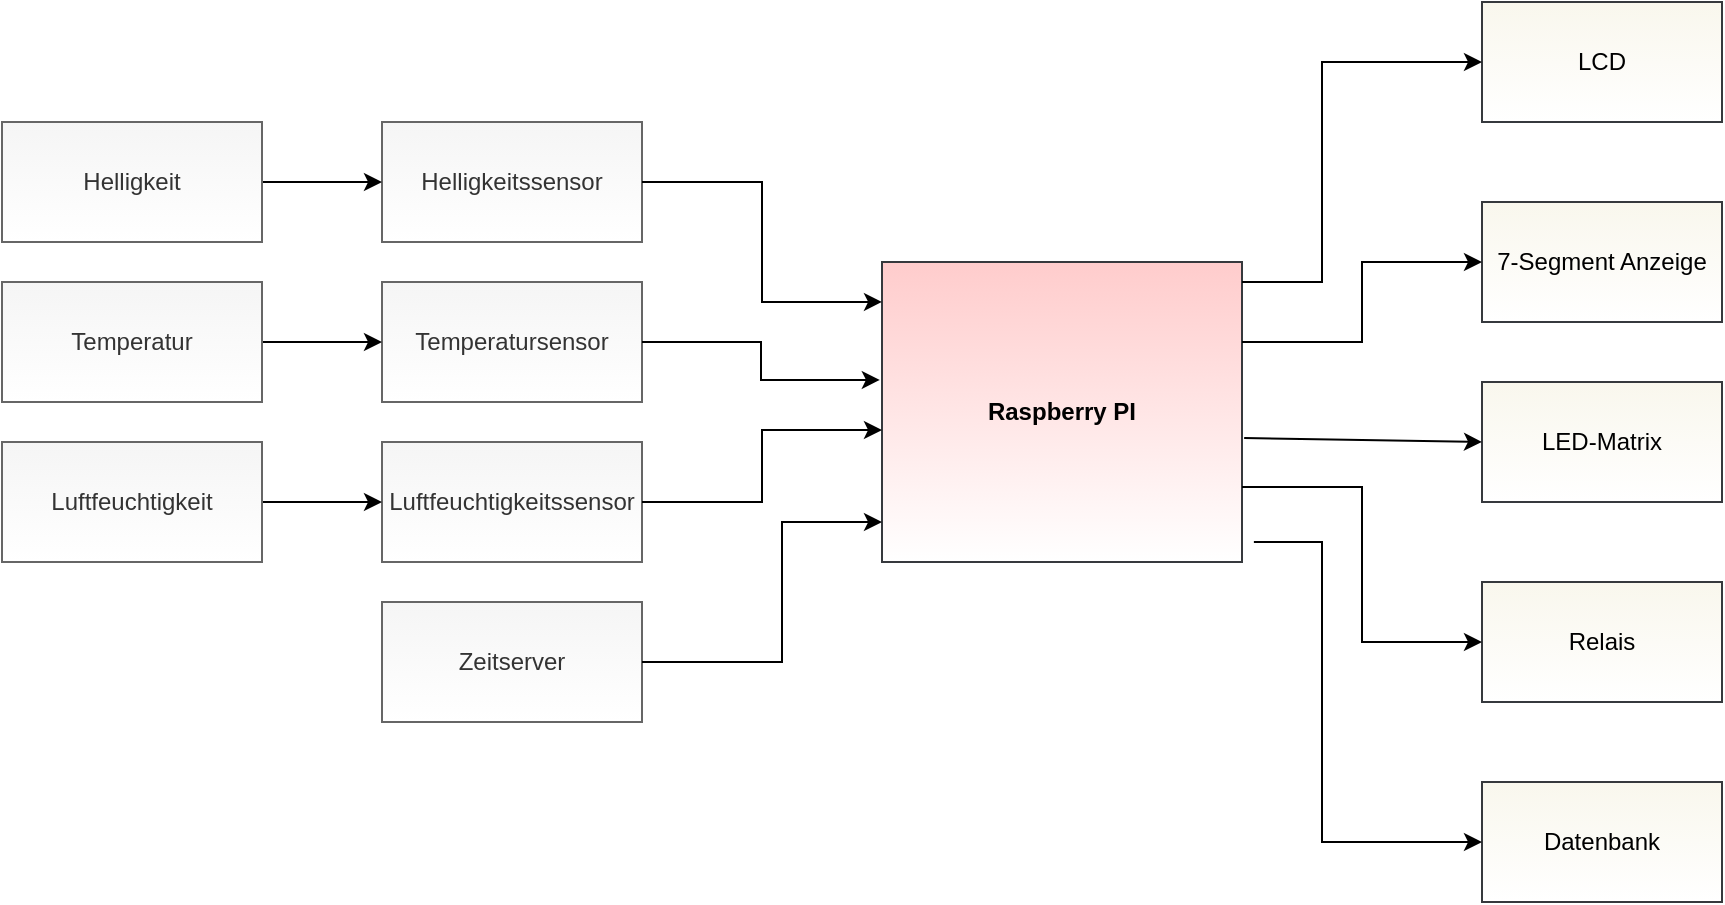 <mxfile version="22.0.8" type="device">
  <diagram id="C5RBs43oDa-KdzZeNtuy" name="Page-1">
    <mxGraphModel dx="2261" dy="805" grid="1" gridSize="10" guides="1" tooltips="1" connect="1" arrows="1" fold="1" page="1" pageScale="1" pageWidth="827" pageHeight="1169" math="0" shadow="0">
      <root>
        <mxCell id="WIyWlLk6GJQsqaUBKTNV-0" />
        <mxCell id="WIyWlLk6GJQsqaUBKTNV-1" parent="WIyWlLk6GJQsqaUBKTNV-0" />
        <mxCell id="HNn9GH4JrD6ueqEwaOVi-0" value="&lt;b&gt;Raspberry PI&lt;/b&gt;" style="rounded=0;whiteSpace=wrap;html=1;fillColor=#ffcccc;strokeColor=#36393d;gradientColor=#ffffff;" parent="WIyWlLk6GJQsqaUBKTNV-1" vertex="1">
          <mxGeometry x="300" y="290" width="180" height="150" as="geometry" />
        </mxCell>
        <mxCell id="HNn9GH4JrD6ueqEwaOVi-1" value="Helligkeitssensor" style="rounded=0;whiteSpace=wrap;html=1;fillColor=#f5f5f5;fontColor=#333333;strokeColor=#666666;gradientColor=#ffffff;" parent="WIyWlLk6GJQsqaUBKTNV-1" vertex="1">
          <mxGeometry x="50" y="220" width="130" height="60" as="geometry" />
        </mxCell>
        <mxCell id="HNn9GH4JrD6ueqEwaOVi-3" value="Zeitserver" style="rounded=0;whiteSpace=wrap;html=1;fillColor=#f5f5f5;fontColor=#333333;strokeColor=#666666;gradientColor=#ffffff;" parent="WIyWlLk6GJQsqaUBKTNV-1" vertex="1">
          <mxGeometry x="50" y="460" width="130" height="60" as="geometry" />
        </mxCell>
        <mxCell id="HNn9GH4JrD6ueqEwaOVi-4" value="Temperatursensor" style="rounded=0;whiteSpace=wrap;html=1;fillColor=#f5f5f5;fontColor=#333333;strokeColor=#666666;gradientColor=#ffffff;" parent="WIyWlLk6GJQsqaUBKTNV-1" vertex="1">
          <mxGeometry x="50" y="300" width="130" height="60" as="geometry" />
        </mxCell>
        <mxCell id="HNn9GH4JrD6ueqEwaOVi-5" value="Luftfeuchtigkeitssensor" style="rounded=0;whiteSpace=wrap;html=1;fillColor=#f5f5f5;fontColor=#333333;strokeColor=#666666;gradientColor=#ffffff;" parent="WIyWlLk6GJQsqaUBKTNV-1" vertex="1">
          <mxGeometry x="50" y="380" width="130" height="60" as="geometry" />
        </mxCell>
        <mxCell id="HNn9GH4JrD6ueqEwaOVi-6" value="Relais" style="rounded=0;whiteSpace=wrap;html=1;fillColor=#f9f7ed;strokeColor=#36393d;gradientColor=#ffffff;" parent="WIyWlLk6GJQsqaUBKTNV-1" vertex="1">
          <mxGeometry x="600" y="450" width="120" height="60" as="geometry" />
        </mxCell>
        <mxCell id="HNn9GH4JrD6ueqEwaOVi-7" value="LED-Matrix" style="rounded=0;whiteSpace=wrap;html=1;fillColor=#f9f7ed;strokeColor=#36393d;gradientColor=#ffffff;" parent="WIyWlLk6GJQsqaUBKTNV-1" vertex="1">
          <mxGeometry x="600" y="350" width="120" height="60" as="geometry" />
        </mxCell>
        <mxCell id="HNn9GH4JrD6ueqEwaOVi-8" value="7-Segment Anzeige" style="rounded=0;whiteSpace=wrap;html=1;fillColor=#f9f7ed;strokeColor=#36393d;gradientColor=#ffffff;" parent="WIyWlLk6GJQsqaUBKTNV-1" vertex="1">
          <mxGeometry x="600" y="260" width="120" height="60" as="geometry" />
        </mxCell>
        <mxCell id="HNn9GH4JrD6ueqEwaOVi-9" value="LCD" style="rounded=0;whiteSpace=wrap;html=1;fillColor=#f9f7ed;strokeColor=#36393d;gradientColor=#ffffff;" parent="WIyWlLk6GJQsqaUBKTNV-1" vertex="1">
          <mxGeometry x="600" y="160" width="120" height="60" as="geometry" />
        </mxCell>
        <mxCell id="HNn9GH4JrD6ueqEwaOVi-10" value="Datenbank" style="rounded=0;whiteSpace=wrap;html=1;fillColor=#f9f7ed;strokeColor=#36393d;gradientColor=#ffffff;" parent="WIyWlLk6GJQsqaUBKTNV-1" vertex="1">
          <mxGeometry x="600" y="550" width="120" height="60" as="geometry" />
        </mxCell>
        <mxCell id="tkN0BTCUTwU5VylGvaYK-5" value="" style="edgeStyle=elbowEdgeStyle;elbow=horizontal;endArrow=classic;html=1;rounded=0;entryX=0;entryY=0.867;entryDx=0;entryDy=0;entryPerimeter=0;exitX=1;exitY=0.5;exitDx=0;exitDy=0;" parent="WIyWlLk6GJQsqaUBKTNV-1" source="HNn9GH4JrD6ueqEwaOVi-3" target="HNn9GH4JrD6ueqEwaOVi-0" edge="1">
          <mxGeometry width="50" height="50" relative="1" as="geometry">
            <mxPoint x="190" y="490" as="sourcePoint" />
            <mxPoint x="240" y="440" as="targetPoint" />
            <Array as="points">
              <mxPoint x="250" y="450" />
            </Array>
          </mxGeometry>
        </mxCell>
        <mxCell id="tkN0BTCUTwU5VylGvaYK-6" value="" style="edgeStyle=elbowEdgeStyle;elbow=horizontal;endArrow=classic;html=1;rounded=0;" parent="WIyWlLk6GJQsqaUBKTNV-1" edge="1">
          <mxGeometry width="50" height="50" relative="1" as="geometry">
            <mxPoint x="180" y="410" as="sourcePoint" />
            <mxPoint x="300" y="374" as="targetPoint" />
          </mxGeometry>
        </mxCell>
        <mxCell id="tkN0BTCUTwU5VylGvaYK-8" value="" style="edgeStyle=elbowEdgeStyle;elbow=horizontal;endArrow=classic;html=1;rounded=0;entryX=-0.006;entryY=0.393;entryDx=0;entryDy=0;entryPerimeter=0;" parent="WIyWlLk6GJQsqaUBKTNV-1" target="HNn9GH4JrD6ueqEwaOVi-0" edge="1">
          <mxGeometry width="50" height="50" relative="1" as="geometry">
            <mxPoint x="180" y="330" as="sourcePoint" />
            <mxPoint x="230" y="280" as="targetPoint" />
          </mxGeometry>
        </mxCell>
        <mxCell id="tkN0BTCUTwU5VylGvaYK-9" value="" style="edgeStyle=elbowEdgeStyle;elbow=horizontal;endArrow=classic;html=1;rounded=0;entryX=0;entryY=0.133;entryDx=0;entryDy=0;entryPerimeter=0;exitX=1;exitY=0.5;exitDx=0;exitDy=0;" parent="WIyWlLk6GJQsqaUBKTNV-1" source="HNn9GH4JrD6ueqEwaOVi-1" target="HNn9GH4JrD6ueqEwaOVi-0" edge="1">
          <mxGeometry width="50" height="50" relative="1" as="geometry">
            <mxPoint x="170" y="260" as="sourcePoint" />
            <mxPoint x="220" y="210" as="targetPoint" />
          </mxGeometry>
        </mxCell>
        <mxCell id="tkN0BTCUTwU5VylGvaYK-10" value="" style="edgeStyle=elbowEdgeStyle;elbow=horizontal;endArrow=classic;html=1;rounded=0;entryX=0;entryY=0.5;entryDx=0;entryDy=0;" parent="WIyWlLk6GJQsqaUBKTNV-1" target="HNn9GH4JrD6ueqEwaOVi-9" edge="1">
          <mxGeometry width="50" height="50" relative="1" as="geometry">
            <mxPoint x="480" y="300" as="sourcePoint" />
            <mxPoint x="520" y="250" as="targetPoint" />
            <Array as="points">
              <mxPoint x="520" y="250" />
            </Array>
          </mxGeometry>
        </mxCell>
        <mxCell id="tkN0BTCUTwU5VylGvaYK-11" value="" style="edgeStyle=elbowEdgeStyle;elbow=horizontal;endArrow=classic;html=1;rounded=0;entryX=0;entryY=0.5;entryDx=0;entryDy=0;" parent="WIyWlLk6GJQsqaUBKTNV-1" target="HNn9GH4JrD6ueqEwaOVi-8" edge="1">
          <mxGeometry width="50" height="50" relative="1" as="geometry">
            <mxPoint x="480" y="330" as="sourcePoint" />
            <mxPoint x="530" y="280" as="targetPoint" />
          </mxGeometry>
        </mxCell>
        <mxCell id="tkN0BTCUTwU5VylGvaYK-13" value="" style="edgeStyle=elbowEdgeStyle;elbow=horizontal;endArrow=classic;html=1;rounded=0;exitX=1;exitY=0.75;exitDx=0;exitDy=0;" parent="WIyWlLk6GJQsqaUBKTNV-1" source="HNn9GH4JrD6ueqEwaOVi-0" edge="1">
          <mxGeometry width="50" height="50" relative="1" as="geometry">
            <mxPoint x="550" y="530" as="sourcePoint" />
            <mxPoint x="600" y="480" as="targetPoint" />
          </mxGeometry>
        </mxCell>
        <mxCell id="tkN0BTCUTwU5VylGvaYK-14" value="" style="edgeStyle=elbowEdgeStyle;elbow=horizontal;endArrow=classic;html=1;rounded=0;exitX=1.033;exitY=0.933;exitDx=0;exitDy=0;exitPerimeter=0;" parent="WIyWlLk6GJQsqaUBKTNV-1" source="HNn9GH4JrD6ueqEwaOVi-0" edge="1">
          <mxGeometry width="50" height="50" relative="1" as="geometry">
            <mxPoint x="550" y="630" as="sourcePoint" />
            <mxPoint x="600" y="580" as="targetPoint" />
            <Array as="points">
              <mxPoint x="520" y="500" />
            </Array>
          </mxGeometry>
        </mxCell>
        <mxCell id="tkN0BTCUTwU5VylGvaYK-16" value="" style="endArrow=classic;html=1;rounded=0;entryX=0;entryY=0.5;entryDx=0;entryDy=0;exitX=1.006;exitY=0.587;exitDx=0;exitDy=0;exitPerimeter=0;" parent="WIyWlLk6GJQsqaUBKTNV-1" source="HNn9GH4JrD6ueqEwaOVi-0" target="HNn9GH4JrD6ueqEwaOVi-7" edge="1">
          <mxGeometry width="50" height="50" relative="1" as="geometry">
            <mxPoint x="480" y="370" as="sourcePoint" />
            <mxPoint x="530" y="320" as="targetPoint" />
          </mxGeometry>
        </mxCell>
        <mxCell id="7TOWIUKh1QZM7jD9GIKe-5" style="edgeStyle=orthogonalEdgeStyle;rounded=0;orthogonalLoop=1;jettySize=auto;html=1;exitX=1;exitY=0.5;exitDx=0;exitDy=0;entryX=0;entryY=0.5;entryDx=0;entryDy=0;" edge="1" parent="WIyWlLk6GJQsqaUBKTNV-1" source="7TOWIUKh1QZM7jD9GIKe-0" target="HNn9GH4JrD6ueqEwaOVi-1">
          <mxGeometry relative="1" as="geometry" />
        </mxCell>
        <mxCell id="7TOWIUKh1QZM7jD9GIKe-0" value="Helligkeit" style="rounded=0;whiteSpace=wrap;html=1;fillColor=#f5f5f5;fontColor=#333333;strokeColor=#666666;gradientColor=#ffffff;" vertex="1" parent="WIyWlLk6GJQsqaUBKTNV-1">
          <mxGeometry x="-140" y="220" width="130" height="60" as="geometry" />
        </mxCell>
        <mxCell id="7TOWIUKh1QZM7jD9GIKe-4" style="edgeStyle=orthogonalEdgeStyle;rounded=0;orthogonalLoop=1;jettySize=auto;html=1;exitX=1;exitY=0.5;exitDx=0;exitDy=0;entryX=0;entryY=0.5;entryDx=0;entryDy=0;" edge="1" parent="WIyWlLk6GJQsqaUBKTNV-1" source="7TOWIUKh1QZM7jD9GIKe-1" target="HNn9GH4JrD6ueqEwaOVi-4">
          <mxGeometry relative="1" as="geometry" />
        </mxCell>
        <mxCell id="7TOWIUKh1QZM7jD9GIKe-1" value="Temperatur" style="rounded=0;whiteSpace=wrap;html=1;fillColor=#f5f5f5;fontColor=#333333;strokeColor=#666666;gradientColor=#ffffff;" vertex="1" parent="WIyWlLk6GJQsqaUBKTNV-1">
          <mxGeometry x="-140" y="300" width="130" height="60" as="geometry" />
        </mxCell>
        <mxCell id="7TOWIUKh1QZM7jD9GIKe-3" style="edgeStyle=orthogonalEdgeStyle;rounded=0;orthogonalLoop=1;jettySize=auto;html=1;exitX=1;exitY=0.5;exitDx=0;exitDy=0;" edge="1" parent="WIyWlLk6GJQsqaUBKTNV-1" source="7TOWIUKh1QZM7jD9GIKe-2" target="HNn9GH4JrD6ueqEwaOVi-5">
          <mxGeometry relative="1" as="geometry" />
        </mxCell>
        <mxCell id="7TOWIUKh1QZM7jD9GIKe-2" value="Luftfeuchtigkeit" style="rounded=0;whiteSpace=wrap;html=1;fillColor=#f5f5f5;fontColor=#333333;strokeColor=#666666;gradientColor=#ffffff;" vertex="1" parent="WIyWlLk6GJQsqaUBKTNV-1">
          <mxGeometry x="-140" y="380" width="130" height="60" as="geometry" />
        </mxCell>
      </root>
    </mxGraphModel>
  </diagram>
</mxfile>
